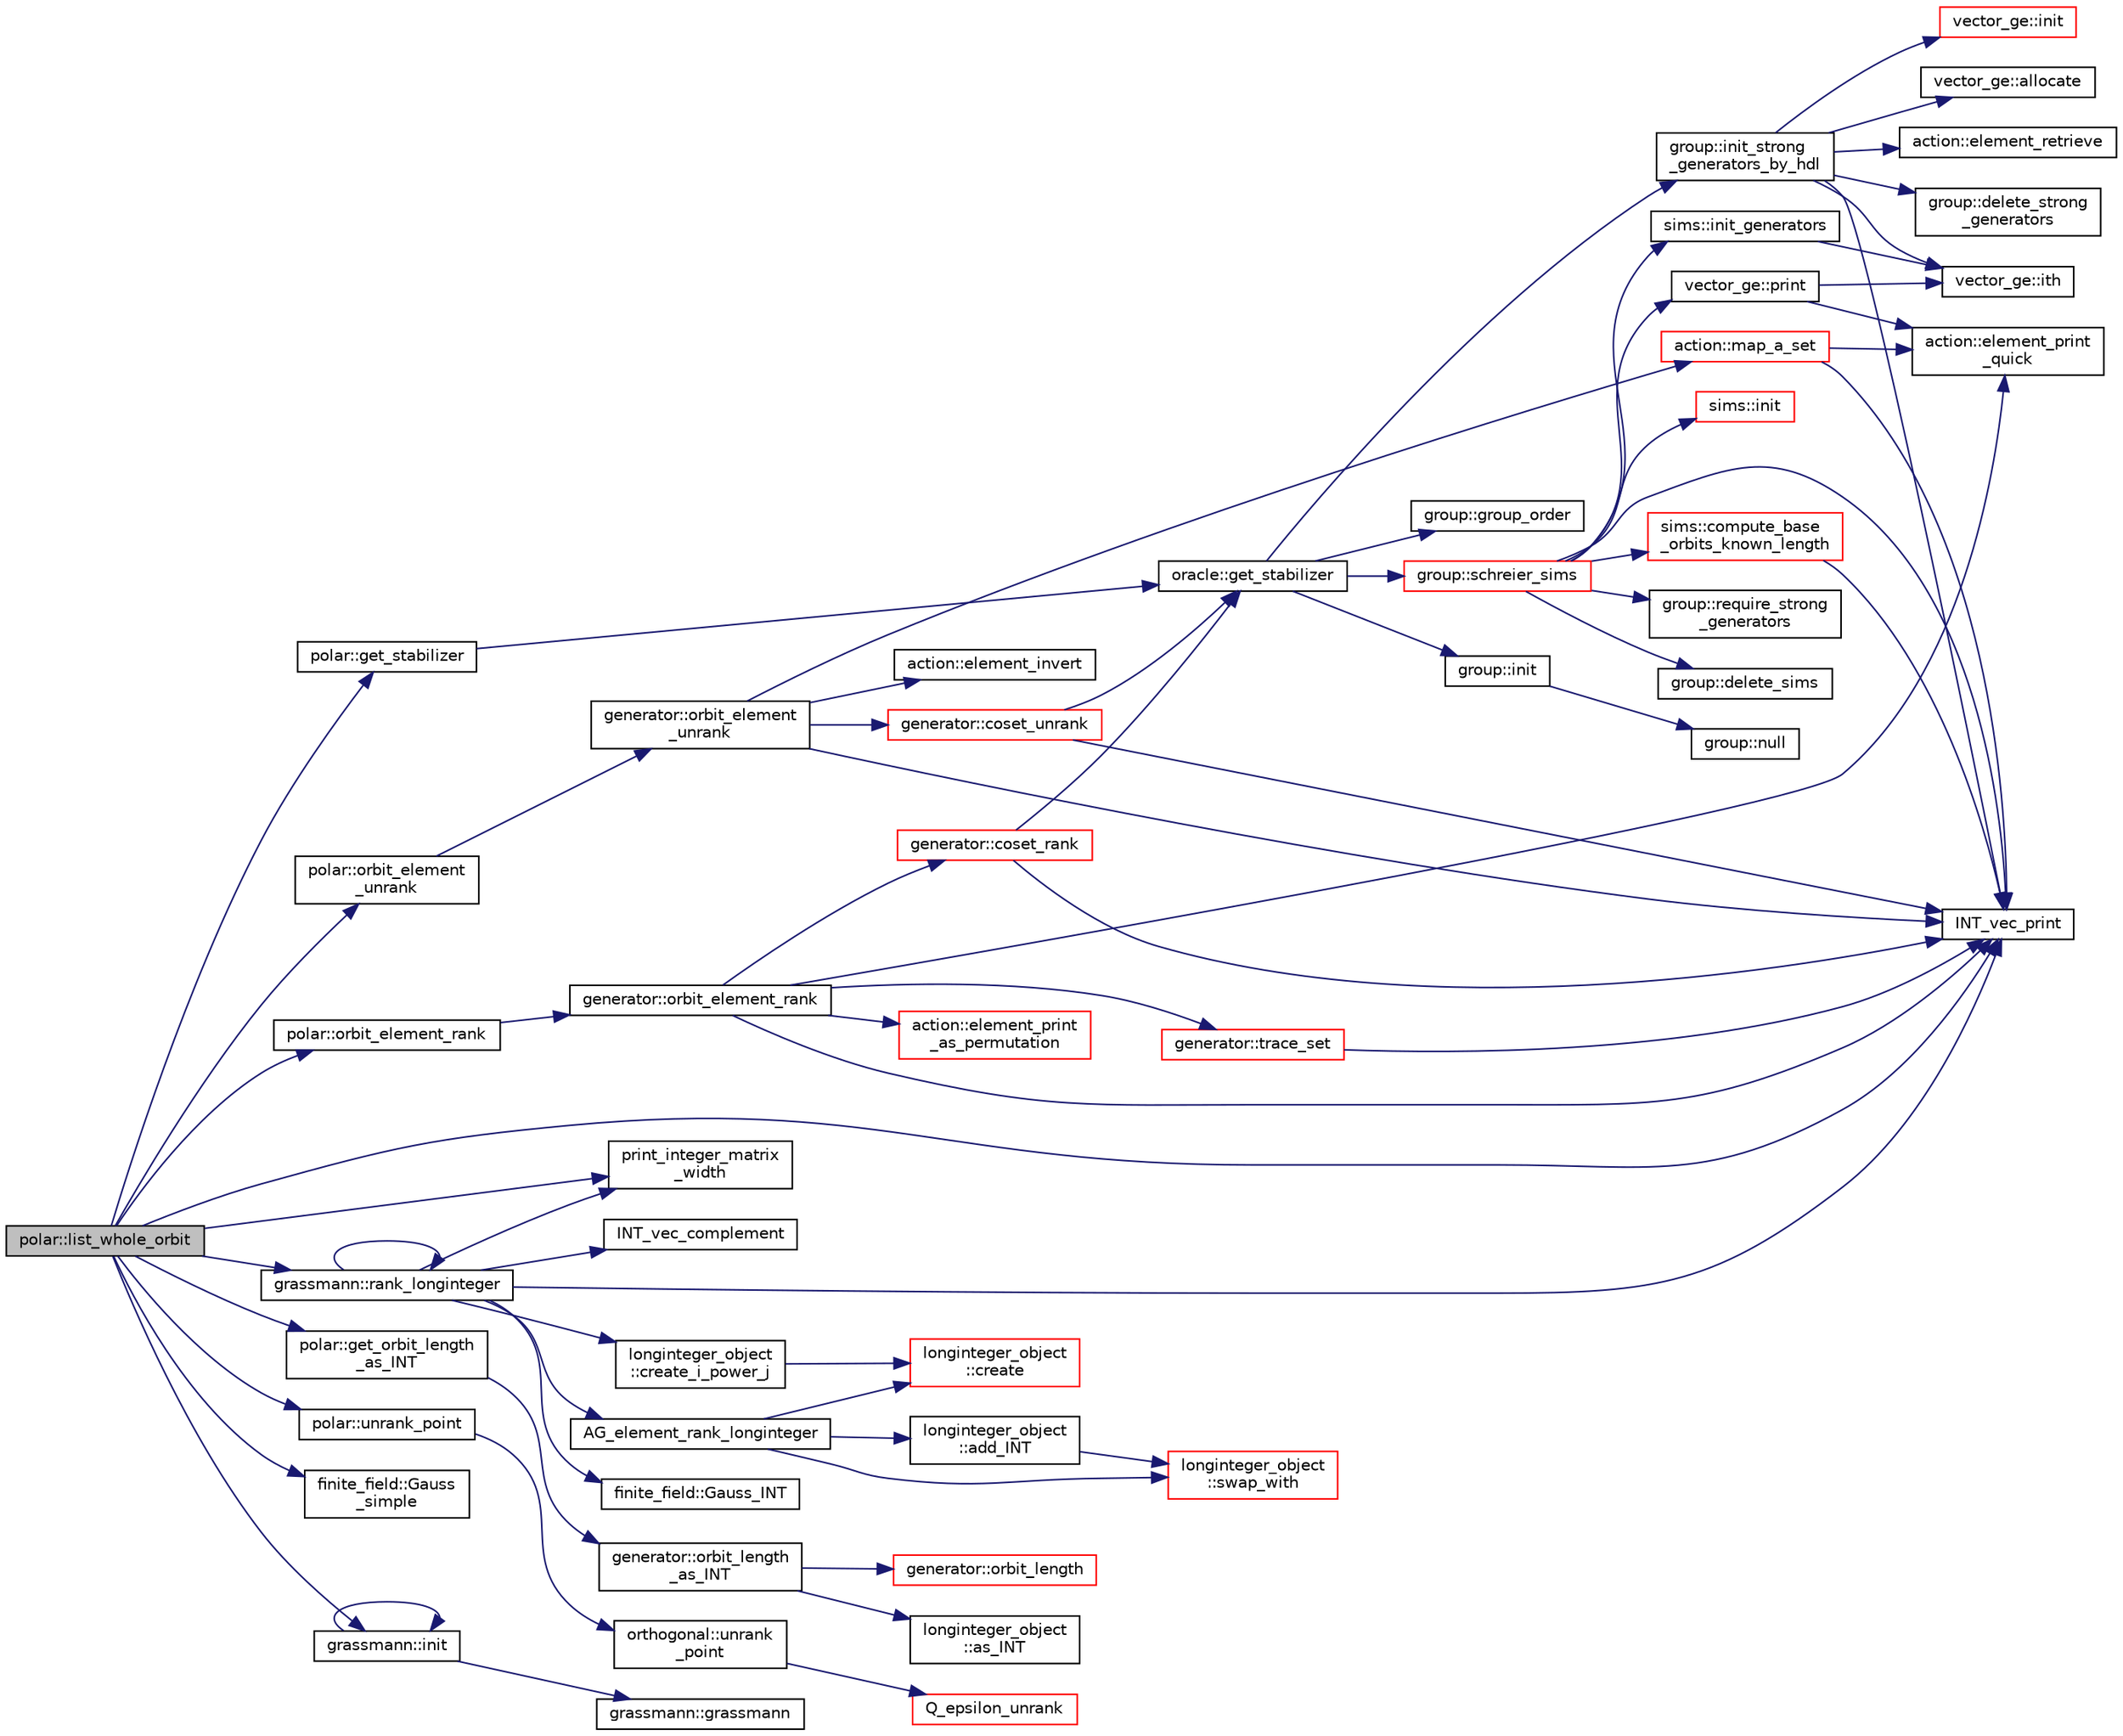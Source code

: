 digraph "polar::list_whole_orbit"
{
  edge [fontname="Helvetica",fontsize="10",labelfontname="Helvetica",labelfontsize="10"];
  node [fontname="Helvetica",fontsize="10",shape=record];
  rankdir="LR";
  Node2159 [label="polar::list_whole_orbit",height=0.2,width=0.4,color="black", fillcolor="grey75", style="filled", fontcolor="black"];
  Node2159 -> Node2160 [color="midnightblue",fontsize="10",style="solid",fontname="Helvetica"];
  Node2160 [label="polar::get_stabilizer",height=0.2,width=0.4,color="black", fillcolor="white", style="filled",URL="$da/d1c/classpolar.html#a02d21f42aa46c13add56aa88fb33ed81"];
  Node2160 -> Node2161 [color="midnightblue",fontsize="10",style="solid",fontname="Helvetica"];
  Node2161 [label="oracle::get_stabilizer",height=0.2,width=0.4,color="black", fillcolor="white", style="filled",URL="$d7/da7/classoracle.html#a66344906577c7688e2e5f3d0c5748d2c"];
  Node2161 -> Node2162 [color="midnightblue",fontsize="10",style="solid",fontname="Helvetica"];
  Node2162 [label="group::init",height=0.2,width=0.4,color="black", fillcolor="white", style="filled",URL="$d1/db7/classgroup.html#a9f5de0500658e265332c7f62c0d3962d"];
  Node2162 -> Node2163 [color="midnightblue",fontsize="10",style="solid",fontname="Helvetica"];
  Node2163 [label="group::null",height=0.2,width=0.4,color="black", fillcolor="white", style="filled",URL="$d1/db7/classgroup.html#a25f33ef4c9370d6cefa29b0c49f64a18"];
  Node2161 -> Node2164 [color="midnightblue",fontsize="10",style="solid",fontname="Helvetica"];
  Node2164 [label="group::init_strong\l_generators_by_hdl",height=0.2,width=0.4,color="black", fillcolor="white", style="filled",URL="$d1/db7/classgroup.html#a65100d600cfb0955dae3582a2d6a2532"];
  Node2164 -> Node2165 [color="midnightblue",fontsize="10",style="solid",fontname="Helvetica"];
  Node2165 [label="INT_vec_print",height=0.2,width=0.4,color="black", fillcolor="white", style="filled",URL="$df/dbf/sajeeb_8_c.html#a79a5901af0b47dd0d694109543c027fe"];
  Node2164 -> Node2166 [color="midnightblue",fontsize="10",style="solid",fontname="Helvetica"];
  Node2166 [label="group::delete_strong\l_generators",height=0.2,width=0.4,color="black", fillcolor="white", style="filled",URL="$d1/db7/classgroup.html#a36c96bdf4428fdf236dfabab0f82b898"];
  Node2164 -> Node2167 [color="midnightblue",fontsize="10",style="solid",fontname="Helvetica"];
  Node2167 [label="vector_ge::init",height=0.2,width=0.4,color="red", fillcolor="white", style="filled",URL="$d4/d6e/classvector__ge.html#afe1d6befd1f1501e6be34afbaa9d30a8"];
  Node2164 -> Node2169 [color="midnightblue",fontsize="10",style="solid",fontname="Helvetica"];
  Node2169 [label="vector_ge::allocate",height=0.2,width=0.4,color="black", fillcolor="white", style="filled",URL="$d4/d6e/classvector__ge.html#a35b062a9201b30f0a87bf87702d243ae"];
  Node2164 -> Node2170 [color="midnightblue",fontsize="10",style="solid",fontname="Helvetica"];
  Node2170 [label="action::element_retrieve",height=0.2,width=0.4,color="black", fillcolor="white", style="filled",URL="$d2/d86/classaction.html#ad28f6f8810ffbad64c1490f78e51e2b1"];
  Node2164 -> Node2171 [color="midnightblue",fontsize="10",style="solid",fontname="Helvetica"];
  Node2171 [label="vector_ge::ith",height=0.2,width=0.4,color="black", fillcolor="white", style="filled",URL="$d4/d6e/classvector__ge.html#a1ff002e8b746a9beb119d57dcd4a15ff"];
  Node2161 -> Node2172 [color="midnightblue",fontsize="10",style="solid",fontname="Helvetica"];
  Node2172 [label="group::schreier_sims",height=0.2,width=0.4,color="red", fillcolor="white", style="filled",URL="$d1/db7/classgroup.html#a224ed784f302897ca0c0e578446afa08"];
  Node2172 -> Node2173 [color="midnightblue",fontsize="10",style="solid",fontname="Helvetica"];
  Node2173 [label="group::require_strong\l_generators",height=0.2,width=0.4,color="black", fillcolor="white", style="filled",URL="$d1/db7/classgroup.html#adfc3de74ab859ba6dba668b50efaf392"];
  Node2172 -> Node2174 [color="midnightblue",fontsize="10",style="solid",fontname="Helvetica"];
  Node2174 [label="group::delete_sims",height=0.2,width=0.4,color="black", fillcolor="white", style="filled",URL="$d1/db7/classgroup.html#accebe64da3d51160a974fad069a90eac"];
  Node2172 -> Node2175 [color="midnightblue",fontsize="10",style="solid",fontname="Helvetica"];
  Node2175 [label="sims::init",height=0.2,width=0.4,color="red", fillcolor="white", style="filled",URL="$d9/df3/classsims.html#a02eb61ed14f75cfe4dc0770142c1bff0"];
  Node2172 -> Node2179 [color="midnightblue",fontsize="10",style="solid",fontname="Helvetica"];
  Node2179 [label="vector_ge::print",height=0.2,width=0.4,color="black", fillcolor="white", style="filled",URL="$d4/d6e/classvector__ge.html#a0d260cce035c20b32d7989c50670aa8a"];
  Node2179 -> Node2180 [color="midnightblue",fontsize="10",style="solid",fontname="Helvetica"];
  Node2180 [label="action::element_print\l_quick",height=0.2,width=0.4,color="black", fillcolor="white", style="filled",URL="$d2/d86/classaction.html#a4844680cf6750396f76494a28655265b"];
  Node2179 -> Node2171 [color="midnightblue",fontsize="10",style="solid",fontname="Helvetica"];
  Node2172 -> Node2181 [color="midnightblue",fontsize="10",style="solid",fontname="Helvetica"];
  Node2181 [label="sims::init_generators",height=0.2,width=0.4,color="black", fillcolor="white", style="filled",URL="$d9/df3/classsims.html#aa2a7908389727bdfa05d034e8d53a818"];
  Node2181 -> Node2171 [color="midnightblue",fontsize="10",style="solid",fontname="Helvetica"];
  Node2172 -> Node2165 [color="midnightblue",fontsize="10",style="solid",fontname="Helvetica"];
  Node2172 -> Node2182 [color="midnightblue",fontsize="10",style="solid",fontname="Helvetica"];
  Node2182 [label="sims::compute_base\l_orbits_known_length",height=0.2,width=0.4,color="red", fillcolor="white", style="filled",URL="$d9/df3/classsims.html#a7f6b55695e29ce46f965ac4c87c31a06"];
  Node2182 -> Node2165 [color="midnightblue",fontsize="10",style="solid",fontname="Helvetica"];
  Node2161 -> Node2189 [color="midnightblue",fontsize="10",style="solid",fontname="Helvetica"];
  Node2189 [label="group::group_order",height=0.2,width=0.4,color="black", fillcolor="white", style="filled",URL="$d1/db7/classgroup.html#a2d70bcf6a1495e7fb8e16ba7dfadb725"];
  Node2159 -> Node2190 [color="midnightblue",fontsize="10",style="solid",fontname="Helvetica"];
  Node2190 [label="polar::get_orbit_length\l_as_INT",height=0.2,width=0.4,color="black", fillcolor="white", style="filled",URL="$da/d1c/classpolar.html#ae8574de93d217b3fb710406683d1f102"];
  Node2190 -> Node2191 [color="midnightblue",fontsize="10",style="solid",fontname="Helvetica"];
  Node2191 [label="generator::orbit_length\l_as_INT",height=0.2,width=0.4,color="black", fillcolor="white", style="filled",URL="$d7/d73/classgenerator.html#aecb478b303fd91af6a914f541906da39"];
  Node2191 -> Node2192 [color="midnightblue",fontsize="10",style="solid",fontname="Helvetica"];
  Node2192 [label="generator::orbit_length",height=0.2,width=0.4,color="red", fillcolor="white", style="filled",URL="$d7/d73/classgenerator.html#a38a102d644c03c18ad901f1a815a7f6c"];
  Node2191 -> Node2202 [color="midnightblue",fontsize="10",style="solid",fontname="Helvetica"];
  Node2202 [label="longinteger_object\l::as_INT",height=0.2,width=0.4,color="black", fillcolor="white", style="filled",URL="$dd/d7e/classlonginteger__object.html#afb992d4679a6741acc63c8bcba27971e"];
  Node2159 -> Node2203 [color="midnightblue",fontsize="10",style="solid",fontname="Helvetica"];
  Node2203 [label="polar::orbit_element\l_unrank",height=0.2,width=0.4,color="black", fillcolor="white", style="filled",URL="$da/d1c/classpolar.html#abcc67b841c60f84478e531f9facf0b82"];
  Node2203 -> Node2204 [color="midnightblue",fontsize="10",style="solid",fontname="Helvetica"];
  Node2204 [label="generator::orbit_element\l_unrank",height=0.2,width=0.4,color="black", fillcolor="white", style="filled",URL="$d7/d73/classgenerator.html#a26a8d0b1964170e19dcbd37fa0a4957f"];
  Node2204 -> Node2205 [color="midnightblue",fontsize="10",style="solid",fontname="Helvetica"];
  Node2205 [label="generator::coset_unrank",height=0.2,width=0.4,color="red", fillcolor="white", style="filled",URL="$d7/d73/classgenerator.html#a489f02ee804f130f666029a46020aaf6"];
  Node2205 -> Node2165 [color="midnightblue",fontsize="10",style="solid",fontname="Helvetica"];
  Node2205 -> Node2161 [color="midnightblue",fontsize="10",style="solid",fontname="Helvetica"];
  Node2204 -> Node2233 [color="midnightblue",fontsize="10",style="solid",fontname="Helvetica"];
  Node2233 [label="action::element_invert",height=0.2,width=0.4,color="black", fillcolor="white", style="filled",URL="$d2/d86/classaction.html#aa4bd01e338497714586636751fcef436"];
  Node2204 -> Node2570 [color="midnightblue",fontsize="10",style="solid",fontname="Helvetica"];
  Node2570 [label="action::map_a_set",height=0.2,width=0.4,color="red", fillcolor="white", style="filled",URL="$d2/d86/classaction.html#a600e542e5aeca2a46f18110e027947e0"];
  Node2570 -> Node2180 [color="midnightblue",fontsize="10",style="solid",fontname="Helvetica"];
  Node2570 -> Node2165 [color="midnightblue",fontsize="10",style="solid",fontname="Helvetica"];
  Node2204 -> Node2165 [color="midnightblue",fontsize="10",style="solid",fontname="Helvetica"];
  Node2159 -> Node2165 [color="midnightblue",fontsize="10",style="solid",fontname="Helvetica"];
  Node2159 -> Node2713 [color="midnightblue",fontsize="10",style="solid",fontname="Helvetica"];
  Node2713 [label="polar::unrank_point",height=0.2,width=0.4,color="black", fillcolor="white", style="filled",URL="$da/d1c/classpolar.html#a6a356ccd3b33226fa934bac414bfebd2"];
  Node2713 -> Node2313 [color="midnightblue",fontsize="10",style="solid",fontname="Helvetica"];
  Node2313 [label="orthogonal::unrank\l_point",height=0.2,width=0.4,color="black", fillcolor="white", style="filled",URL="$d7/daa/classorthogonal.html#ab655117100f7c66c19817b84ac5ac0a0"];
  Node2313 -> Node2314 [color="midnightblue",fontsize="10",style="solid",fontname="Helvetica"];
  Node2314 [label="Q_epsilon_unrank",height=0.2,width=0.4,color="red", fillcolor="white", style="filled",URL="$d4/d67/geometry_8h.html#af162c4d30d4a6528299e37551c353e7b"];
  Node2159 -> Node2245 [color="midnightblue",fontsize="10",style="solid",fontname="Helvetica"];
  Node2245 [label="print_integer_matrix\l_width",height=0.2,width=0.4,color="black", fillcolor="white", style="filled",URL="$d5/db4/io__and__os_8h.html#aa78f3e73fc2179251bd15adbcc31573f"];
  Node2159 -> Node2602 [color="midnightblue",fontsize="10",style="solid",fontname="Helvetica"];
  Node2602 [label="finite_field::Gauss\l_simple",height=0.2,width=0.4,color="black", fillcolor="white", style="filled",URL="$df/d5a/classfinite__field.html#aba4950590e24a1ce323f292cf47b3307"];
  Node2159 -> Node2714 [color="midnightblue",fontsize="10",style="solid",fontname="Helvetica"];
  Node2714 [label="grassmann::init",height=0.2,width=0.4,color="black", fillcolor="white", style="filled",URL="$df/d02/classgrassmann.html#a2e8cf7b9f203254493d7c2607c17d498"];
  Node2714 -> Node2715 [color="midnightblue",fontsize="10",style="solid",fontname="Helvetica"];
  Node2715 [label="grassmann::grassmann",height=0.2,width=0.4,color="black", fillcolor="white", style="filled",URL="$df/d02/classgrassmann.html#a252a85d3b74eb4fbd5771f4152a5f272"];
  Node2714 -> Node2714 [color="midnightblue",fontsize="10",style="solid",fontname="Helvetica"];
  Node2159 -> Node2716 [color="midnightblue",fontsize="10",style="solid",fontname="Helvetica"];
  Node2716 [label="grassmann::rank_longinteger",height=0.2,width=0.4,color="black", fillcolor="white", style="filled",URL="$df/d02/classgrassmann.html#a906995e619188ae6e2e4e97f1e878a08"];
  Node2716 -> Node2245 [color="midnightblue",fontsize="10",style="solid",fontname="Helvetica"];
  Node2716 -> Node2262 [color="midnightblue",fontsize="10",style="solid",fontname="Helvetica"];
  Node2262 [label="finite_field::Gauss_INT",height=0.2,width=0.4,color="black", fillcolor="white", style="filled",URL="$df/d5a/classfinite__field.html#adb676d2e80341b53751326e3a58beb11"];
  Node2716 -> Node2165 [color="midnightblue",fontsize="10",style="solid",fontname="Helvetica"];
  Node2716 -> Node2274 [color="midnightblue",fontsize="10",style="solid",fontname="Helvetica"];
  Node2274 [label="INT_vec_complement",height=0.2,width=0.4,color="black", fillcolor="white", style="filled",URL="$d5/db4/io__and__os_8h.html#a2a0a724647575fcd3090c763985eb81a"];
  Node2716 -> Node2717 [color="midnightblue",fontsize="10",style="solid",fontname="Helvetica"];
  Node2717 [label="longinteger_object\l::create_i_power_j",height=0.2,width=0.4,color="black", fillcolor="white", style="filled",URL="$dd/d7e/classlonginteger__object.html#abd7f646a9077ab9a8c2754c221ae8e2a"];
  Node2717 -> Node2194 [color="midnightblue",fontsize="10",style="solid",fontname="Helvetica"];
  Node2194 [label="longinteger_object\l::create",height=0.2,width=0.4,color="red", fillcolor="white", style="filled",URL="$dd/d7e/classlonginteger__object.html#a95d2eebc60849c3963a49298b1f498c2"];
  Node2716 -> Node2716 [color="midnightblue",fontsize="10",style="solid",fontname="Helvetica"];
  Node2716 -> Node2718 [color="midnightblue",fontsize="10",style="solid",fontname="Helvetica"];
  Node2718 [label="AG_element_rank_longinteger",height=0.2,width=0.4,color="black", fillcolor="white", style="filled",URL="$d4/d67/geometry_8h.html#ac13377076b1f78e7a883eade63d2d6f6"];
  Node2718 -> Node2194 [color="midnightblue",fontsize="10",style="solid",fontname="Helvetica"];
  Node2718 -> Node2719 [color="midnightblue",fontsize="10",style="solid",fontname="Helvetica"];
  Node2719 [label="longinteger_object\l::add_INT",height=0.2,width=0.4,color="black", fillcolor="white", style="filled",URL="$dd/d7e/classlonginteger__object.html#af059ef23395f9d8e43b5a33a0db2340f"];
  Node2719 -> Node2720 [color="midnightblue",fontsize="10",style="solid",fontname="Helvetica"];
  Node2720 [label="longinteger_object\l::swap_with",height=0.2,width=0.4,color="red", fillcolor="white", style="filled",URL="$dd/d7e/classlonginteger__object.html#ad5b3a13ab9dd9194219627600890aed5"];
  Node2718 -> Node2720 [color="midnightblue",fontsize="10",style="solid",fontname="Helvetica"];
  Node2159 -> Node2721 [color="midnightblue",fontsize="10",style="solid",fontname="Helvetica"];
  Node2721 [label="polar::orbit_element_rank",height=0.2,width=0.4,color="black", fillcolor="white", style="filled",URL="$da/d1c/classpolar.html#a70551ff23175b280b66bce27fe200275"];
  Node2721 -> Node2722 [color="midnightblue",fontsize="10",style="solid",fontname="Helvetica"];
  Node2722 [label="generator::orbit_element_rank",height=0.2,width=0.4,color="black", fillcolor="white", style="filled",URL="$d7/d73/classgenerator.html#a98e10a923dffa737fdb6ebc703d53fae"];
  Node2722 -> Node2165 [color="midnightblue",fontsize="10",style="solid",fontname="Helvetica"];
  Node2722 -> Node2723 [color="midnightblue",fontsize="10",style="solid",fontname="Helvetica"];
  Node2723 [label="generator::trace_set",height=0.2,width=0.4,color="red", fillcolor="white", style="filled",URL="$d7/d73/classgenerator.html#ae34b55cbb999d9b2aa9dacc8748de0b2"];
  Node2723 -> Node2165 [color="midnightblue",fontsize="10",style="solid",fontname="Helvetica"];
  Node2722 -> Node2180 [color="midnightblue",fontsize="10",style="solid",fontname="Helvetica"];
  Node2722 -> Node2559 [color="midnightblue",fontsize="10",style="solid",fontname="Helvetica"];
  Node2559 [label="action::element_print\l_as_permutation",height=0.2,width=0.4,color="red", fillcolor="white", style="filled",URL="$d2/d86/classaction.html#a2975618a8203187b688a67c947150bb8"];
  Node2722 -> Node2736 [color="midnightblue",fontsize="10",style="solid",fontname="Helvetica"];
  Node2736 [label="generator::coset_rank",height=0.2,width=0.4,color="red", fillcolor="white", style="filled",URL="$d7/d73/classgenerator.html#aee00240c0ae71885dd9d23b5423c56d9"];
  Node2736 -> Node2165 [color="midnightblue",fontsize="10",style="solid",fontname="Helvetica"];
  Node2736 -> Node2161 [color="midnightblue",fontsize="10",style="solid",fontname="Helvetica"];
}
